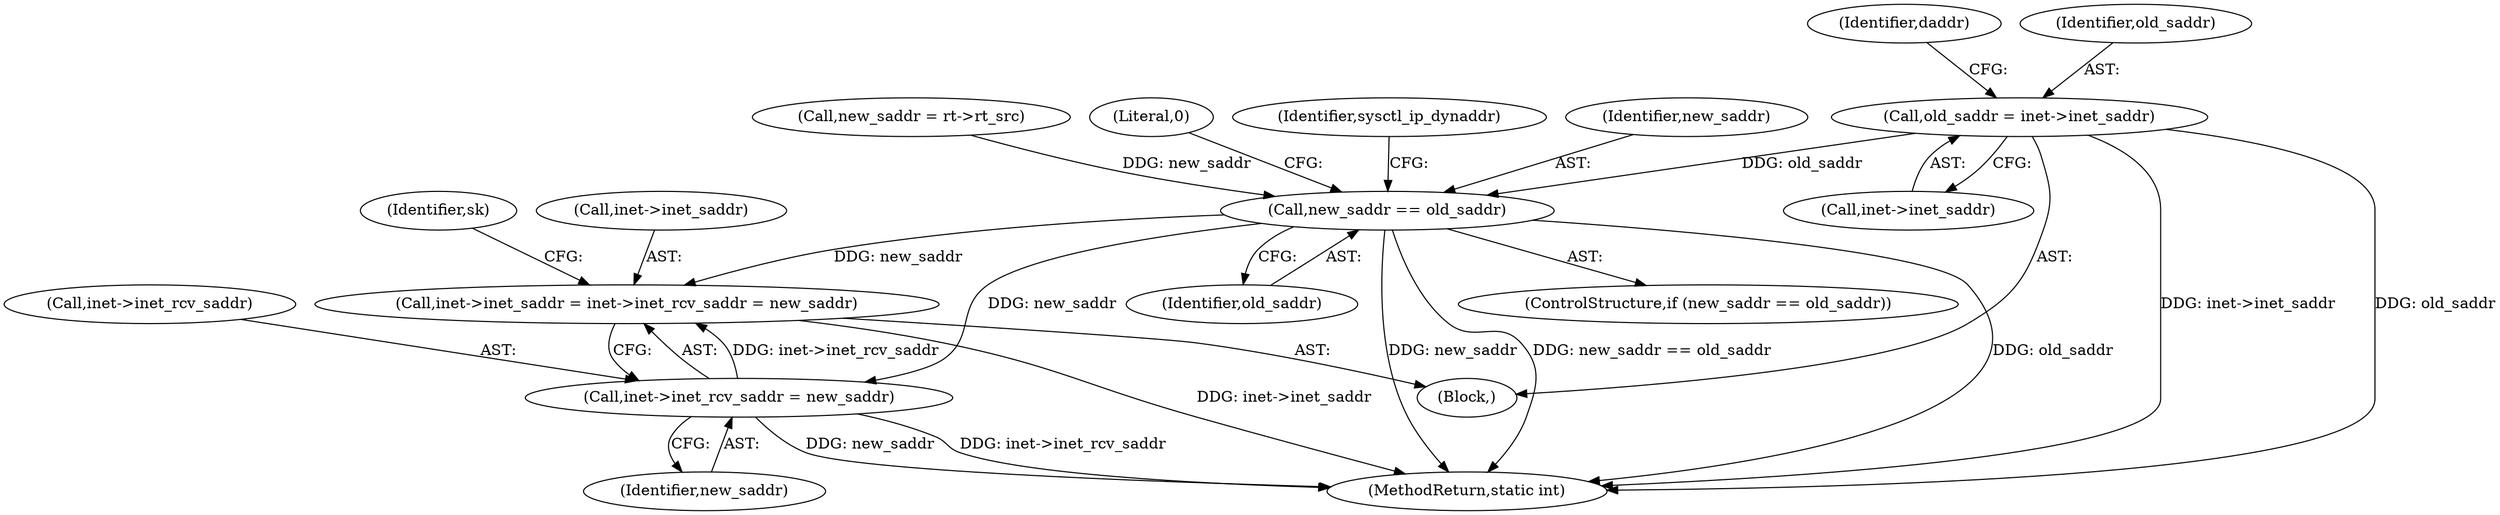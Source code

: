 digraph "0_linux_f6d8bd051c391c1c0458a30b2a7abcd939329259_3@pointer" {
"1000111" [label="(Call,old_saddr = inet->inet_saddr)"];
"1000183" [label="(Call,new_saddr == old_saddr)"];
"1000193" [label="(Call,inet->inet_saddr = inet->inet_rcv_saddr = new_saddr)"];
"1000197" [label="(Call,inet->inet_rcv_saddr = new_saddr)"];
"1000203" [label="(Identifier,sk)"];
"1000113" [label="(Call,inet->inet_saddr)"];
"1000177" [label="(Call,new_saddr = rt->rt_src)"];
"1000183" [label="(Call,new_saddr == old_saddr)"];
"1000194" [label="(Call,inet->inet_saddr)"];
"1000193" [label="(Call,inet->inet_saddr = inet->inet_rcv_saddr = new_saddr)"];
"1000185" [label="(Identifier,old_saddr)"];
"1000187" [label="(Literal,0)"];
"1000190" [label="(Identifier,sysctl_ip_dynaddr)"];
"1000198" [label="(Call,inet->inet_rcv_saddr)"];
"1000118" [label="(Identifier,daddr)"];
"1000182" [label="(ControlStructure,if (new_saddr == old_saddr))"];
"1000197" [label="(Call,inet->inet_rcv_saddr = new_saddr)"];
"1000184" [label="(Identifier,new_saddr)"];
"1000201" [label="(Identifier,new_saddr)"];
"1000104" [label="(Block,)"];
"1000111" [label="(Call,old_saddr = inet->inet_saddr)"];
"1000206" [label="(MethodReturn,static int)"];
"1000112" [label="(Identifier,old_saddr)"];
"1000111" -> "1000104"  [label="AST: "];
"1000111" -> "1000113"  [label="CFG: "];
"1000112" -> "1000111"  [label="AST: "];
"1000113" -> "1000111"  [label="AST: "];
"1000118" -> "1000111"  [label="CFG: "];
"1000111" -> "1000206"  [label="DDG: old_saddr"];
"1000111" -> "1000206"  [label="DDG: inet->inet_saddr"];
"1000111" -> "1000183"  [label="DDG: old_saddr"];
"1000183" -> "1000182"  [label="AST: "];
"1000183" -> "1000185"  [label="CFG: "];
"1000184" -> "1000183"  [label="AST: "];
"1000185" -> "1000183"  [label="AST: "];
"1000187" -> "1000183"  [label="CFG: "];
"1000190" -> "1000183"  [label="CFG: "];
"1000183" -> "1000206"  [label="DDG: old_saddr"];
"1000183" -> "1000206"  [label="DDG: new_saddr"];
"1000183" -> "1000206"  [label="DDG: new_saddr == old_saddr"];
"1000177" -> "1000183"  [label="DDG: new_saddr"];
"1000183" -> "1000193"  [label="DDG: new_saddr"];
"1000183" -> "1000197"  [label="DDG: new_saddr"];
"1000193" -> "1000104"  [label="AST: "];
"1000193" -> "1000197"  [label="CFG: "];
"1000194" -> "1000193"  [label="AST: "];
"1000197" -> "1000193"  [label="AST: "];
"1000203" -> "1000193"  [label="CFG: "];
"1000193" -> "1000206"  [label="DDG: inet->inet_saddr"];
"1000197" -> "1000193"  [label="DDG: inet->inet_rcv_saddr"];
"1000197" -> "1000201"  [label="CFG: "];
"1000198" -> "1000197"  [label="AST: "];
"1000201" -> "1000197"  [label="AST: "];
"1000197" -> "1000206"  [label="DDG: new_saddr"];
"1000197" -> "1000206"  [label="DDG: inet->inet_rcv_saddr"];
}

